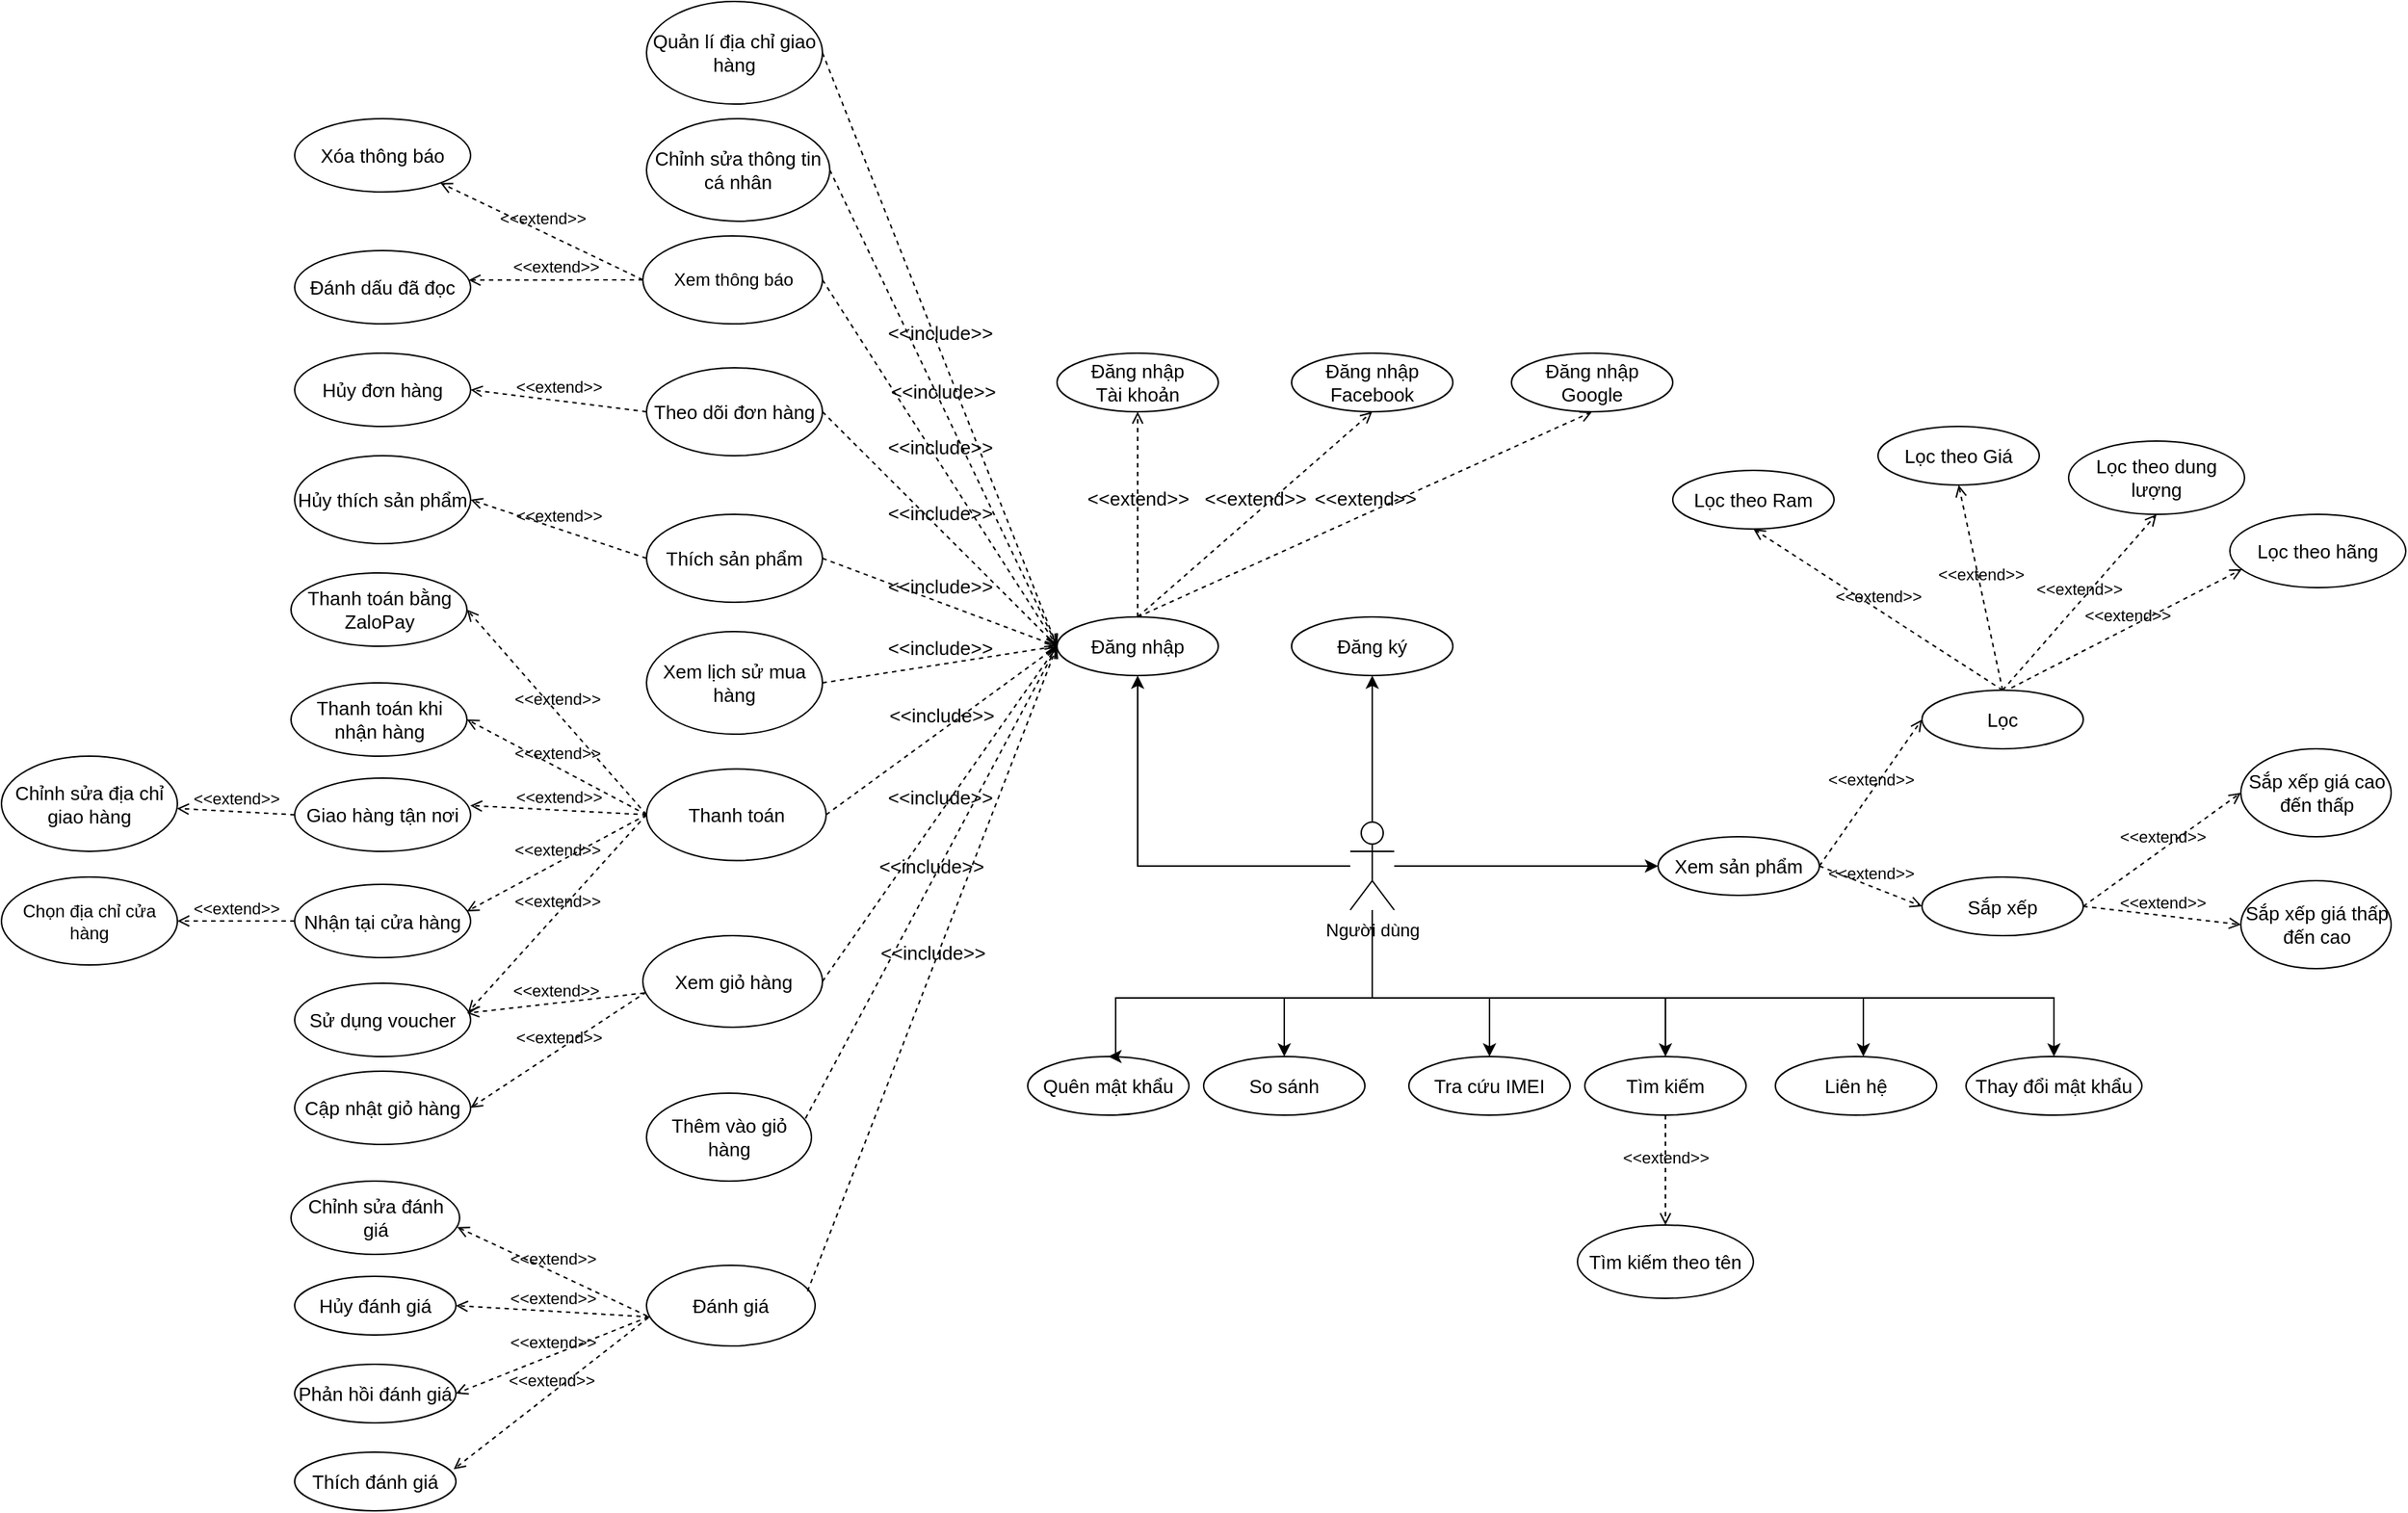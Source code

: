 <mxfile version="15.6.1" type="google"><diagram id="bqjBC44JYq5-XLAw16za" name="Page-1"><mxGraphModel dx="3334" dy="2189" grid="1" gridSize="10" guides="1" tooltips="1" connect="1" arrows="1" fold="1" page="1" pageScale="1" pageWidth="850" pageHeight="1100" math="0" shadow="0"><root><mxCell id="0"/><mxCell id="1" parent="0"/><mxCell id="60ecFbBUlzreuD89ERRn-10" value="Đăng nhập" style="ellipse;whiteSpace=wrap;html=1;fontSize=13;" parent="1" vertex="1"><mxGeometry x="400" y="380" width="110" height="40" as="geometry"/></mxCell><mxCell id="60ecFbBUlzreuD89ERRn-11" value="Thanh toán" style="ellipse;whiteSpace=wrap;html=1;fontSize=13;" parent="1" vertex="1"><mxGeometry x="120" y="483.75" width="122.5" height="62.5" as="geometry"/></mxCell><mxCell id="60ecFbBUlzreuD89ERRn-13" value="Đánh giá" style="ellipse;whiteSpace=wrap;html=1;fontSize=13;" parent="1" vertex="1"><mxGeometry x="120" y="822.5" width="115" height="55" as="geometry"/></mxCell><mxCell id="60ecFbBUlzreuD89ERRn-15" value="Chỉnh sửa thông tin cá nhân" style="ellipse;whiteSpace=wrap;html=1;fontSize=13;" parent="1" vertex="1"><mxGeometry x="120" y="40" width="125" height="70" as="geometry"/></mxCell><mxCell id="60ecFbBUlzreuD89ERRn-16" value="Xem lịch sử mua hàng" style="ellipse;whiteSpace=wrap;html=1;fontSize=13;" parent="1" vertex="1"><mxGeometry x="120" y="390" width="120" height="70" as="geometry"/></mxCell><mxCell id="60ecFbBUlzreuD89ERRn-17" value="Thích sản phẩm" style="ellipse;whiteSpace=wrap;html=1;fontSize=13;" parent="1" vertex="1"><mxGeometry x="120" y="310" width="120" height="60" as="geometry"/></mxCell><mxCell id="60ecFbBUlzreuD89ERRn-18" value="Quên mật khẩu" style="ellipse;whiteSpace=wrap;html=1;fontSize=13;" parent="1" vertex="1"><mxGeometry x="380" y="680" width="110" height="40" as="geometry"/></mxCell><mxCell id="60ecFbBUlzreuD89ERRn-19" value="Xem sản phẩm" style="ellipse;whiteSpace=wrap;html=1;fontSize=13;" parent="1" vertex="1"><mxGeometry x="810" y="530" width="110" height="40" as="geometry"/></mxCell><mxCell id="60ecFbBUlzreuD89ERRn-20" value="Thêm vào giỏ hàng" style="ellipse;whiteSpace=wrap;html=1;fontSize=13;" parent="1" vertex="1"><mxGeometry x="120" y="705" width="112.5" height="60" as="geometry"/></mxCell><mxCell id="60ecFbBUlzreuD89ERRn-21" value="Tìm kiếm" style="ellipse;whiteSpace=wrap;html=1;fontSize=13;" parent="1" vertex="1"><mxGeometry x="760" y="680" width="110" height="40" as="geometry"/></mxCell><mxCell id="60ecFbBUlzreuD89ERRn-23" value="Tìm kiếm theo tên" style="ellipse;whiteSpace=wrap;html=1;fontSize=13;" parent="1" vertex="1"><mxGeometry x="755" y="795" width="120" height="50" as="geometry"/></mxCell><mxCell id="60ecFbBUlzreuD89ERRn-26" value="So sánh" style="ellipse;whiteSpace=wrap;html=1;fontSize=13;" parent="1" vertex="1"><mxGeometry x="500" y="680" width="110" height="40" as="geometry"/></mxCell><mxCell id="60ecFbBUlzreuD89ERRn-31" value="Đăng ký" style="ellipse;whiteSpace=wrap;html=1;fontSize=13;" parent="1" vertex="1"><mxGeometry x="560" y="380" width="110" height="40" as="geometry"/></mxCell><mxCell id="60ecFbBUlzreuD89ERRn-36" value="&amp;lt;&amp;lt;include&amp;gt;&amp;gt;" style="html=1;verticalAlign=bottom;labelBackgroundColor=none;endArrow=open;endFill=0;dashed=1;fontSize=13;exitX=1;exitY=0.5;exitDx=0;exitDy=0;entryX=0;entryY=0.5;entryDx=0;entryDy=0;" parent="1" source="60ecFbBUlzreuD89ERRn-15" target="60ecFbBUlzreuD89ERRn-10" edge="1"><mxGeometry width="160" relative="1" as="geometry"><mxPoint x="420" y="230" as="sourcePoint"/><mxPoint x="400" y="400" as="targetPoint"/></mxGeometry></mxCell><mxCell id="60ecFbBUlzreuD89ERRn-39" value="&amp;lt;&amp;lt;include&amp;gt;&amp;gt;" style="html=1;verticalAlign=bottom;labelBackgroundColor=none;endArrow=open;endFill=0;dashed=1;fontSize=13;exitX=1;exitY=0.5;exitDx=0;exitDy=0;entryX=0;entryY=0.5;entryDx=0;entryDy=0;" parent="1" source="60ecFbBUlzreuD89ERRn-16" target="60ecFbBUlzreuD89ERRn-10" edge="1"><mxGeometry width="160" relative="1" as="geometry"><mxPoint x="520" y="250" as="sourcePoint"/><mxPoint x="680" y="250" as="targetPoint"/></mxGeometry></mxCell><mxCell id="60ecFbBUlzreuD89ERRn-40" value="&amp;lt;&amp;lt;include&amp;gt;&amp;gt;" style="html=1;verticalAlign=bottom;labelBackgroundColor=none;endArrow=open;endFill=0;dashed=1;fontSize=13;exitX=1;exitY=0.5;exitDx=0;exitDy=0;entryX=0;entryY=0.5;entryDx=0;entryDy=0;" parent="1" source="60ecFbBUlzreuD89ERRn-17" target="60ecFbBUlzreuD89ERRn-10" edge="1"><mxGeometry width="160" relative="1" as="geometry"><mxPoint x="330" y="500" as="sourcePoint"/><mxPoint x="490" y="500" as="targetPoint"/></mxGeometry></mxCell><mxCell id="60ecFbBUlzreuD89ERRn-41" value="&amp;lt;&amp;lt;include&amp;gt;&amp;gt;" style="html=1;verticalAlign=bottom;labelBackgroundColor=none;endArrow=open;endFill=0;dashed=1;fontSize=13;exitX=1;exitY=0.5;exitDx=0;exitDy=0;entryX=0;entryY=0.5;entryDx=0;entryDy=0;" parent="1" source="60ecFbBUlzreuD89ERRn-11" target="60ecFbBUlzreuD89ERRn-10" edge="1"><mxGeometry width="160" relative="1" as="geometry"><mxPoint x="320" y="500" as="sourcePoint"/><mxPoint x="480" y="500" as="targetPoint"/></mxGeometry></mxCell><mxCell id="60ecFbBUlzreuD89ERRn-43" value="&amp;lt;&amp;lt;include&amp;gt;&amp;gt;" style="html=1;verticalAlign=bottom;labelBackgroundColor=none;endArrow=open;endFill=0;dashed=1;fontSize=13;exitX=0.955;exitY=0.321;exitDx=0;exitDy=0;exitPerimeter=0;entryX=0;entryY=0.5;entryDx=0;entryDy=0;" parent="1" source="60ecFbBUlzreuD89ERRn-13" edge="1" target="60ecFbBUlzreuD89ERRn-10"><mxGeometry width="160" relative="1" as="geometry"><mxPoint x="200" y="740" as="sourcePoint"/><mxPoint x="390" y="410" as="targetPoint"/></mxGeometry></mxCell><mxCell id="60ecFbBUlzreuD89ERRn-49" value="Đăng nhập&lt;br&gt;Tài khoản" style="ellipse;whiteSpace=wrap;html=1;fontSize=13;" parent="1" vertex="1"><mxGeometry x="400" y="200" width="110" height="40" as="geometry"/></mxCell><mxCell id="60ecFbBUlzreuD89ERRn-50" value="Đăng nhập&lt;br&gt;Facebook" style="ellipse;whiteSpace=wrap;html=1;fontSize=13;" parent="1" vertex="1"><mxGeometry x="560" y="200" width="110" height="40" as="geometry"/></mxCell><mxCell id="60ecFbBUlzreuD89ERRn-51" value="Đăng nhập Google" style="ellipse;whiteSpace=wrap;html=1;fontSize=13;" parent="1" vertex="1"><mxGeometry x="710" y="200" width="110" height="40" as="geometry"/></mxCell><mxCell id="60ecFbBUlzreuD89ERRn-52" value="&amp;lt;&amp;lt;extend&amp;gt;&amp;gt;" style="html=1;verticalAlign=bottom;labelBackgroundColor=none;endArrow=open;endFill=0;dashed=1;fontSize=13;exitX=0.5;exitY=0;exitDx=0;exitDy=0;entryX=0.5;entryY=1;entryDx=0;entryDy=0;" parent="1" source="60ecFbBUlzreuD89ERRn-10" target="60ecFbBUlzreuD89ERRn-49" edge="1"><mxGeometry width="160" relative="1" as="geometry"><mxPoint x="460" y="330" as="sourcePoint"/><mxPoint x="620" y="330" as="targetPoint"/></mxGeometry></mxCell><mxCell id="60ecFbBUlzreuD89ERRn-53" value="&amp;lt;&amp;lt;extend&amp;gt;&amp;gt;" style="html=1;verticalAlign=bottom;labelBackgroundColor=none;endArrow=open;endFill=0;dashed=1;fontSize=13;exitX=0.5;exitY=0;exitDx=0;exitDy=0;entryX=0.5;entryY=1;entryDx=0;entryDy=0;" parent="1" source="60ecFbBUlzreuD89ERRn-10" target="60ecFbBUlzreuD89ERRn-50" edge="1"><mxGeometry width="160" relative="1" as="geometry"><mxPoint x="465" y="390.0" as="sourcePoint"/><mxPoint x="465" y="260" as="targetPoint"/></mxGeometry></mxCell><mxCell id="60ecFbBUlzreuD89ERRn-54" value="&amp;lt;&amp;lt;extend&amp;gt;&amp;gt;" style="html=1;verticalAlign=bottom;labelBackgroundColor=none;endArrow=open;endFill=0;dashed=1;fontSize=13;exitX=0.5;exitY=0;exitDx=0;exitDy=0;entryX=0.5;entryY=1;entryDx=0;entryDy=0;" parent="1" source="60ecFbBUlzreuD89ERRn-10" target="60ecFbBUlzreuD89ERRn-51" edge="1"><mxGeometry width="160" relative="1" as="geometry"><mxPoint x="465" y="390.0" as="sourcePoint"/><mxPoint x="585" y="260" as="targetPoint"/></mxGeometry></mxCell><mxCell id="60ecFbBUlzreuD89ERRn-55" value="Cập nhật giỏ hàng" style="ellipse;whiteSpace=wrap;html=1;fontSize=13;" parent="1" vertex="1"><mxGeometry x="-120" y="690" width="120" height="50" as="geometry"/></mxCell><mxCell id="M0JY0uztgxaYlaWAghpS-29" style="edgeStyle=orthogonalEdgeStyle;rounded=0;orthogonalLoop=1;jettySize=auto;html=1;entryX=0.5;entryY=0;entryDx=0;entryDy=0;" parent="1" source="VF1UdYFl28tYzCCaSN10-1" target="60ecFbBUlzreuD89ERRn-18" edge="1"><mxGeometry relative="1" as="geometry"><Array as="points"><mxPoint x="615" y="640"/><mxPoint x="440" y="640"/><mxPoint x="440" y="680"/></Array></mxGeometry></mxCell><mxCell id="M0JY0uztgxaYlaWAghpS-30" style="edgeStyle=orthogonalEdgeStyle;rounded=0;orthogonalLoop=1;jettySize=auto;html=1;" parent="1" source="VF1UdYFl28tYzCCaSN10-1" target="60ecFbBUlzreuD89ERRn-26" edge="1"><mxGeometry relative="1" as="geometry"><Array as="points"><mxPoint x="615" y="640"/><mxPoint x="555" y="640"/></Array></mxGeometry></mxCell><mxCell id="M0JY0uztgxaYlaWAghpS-32" style="edgeStyle=orthogonalEdgeStyle;rounded=0;orthogonalLoop=1;jettySize=auto;html=1;entryX=0.5;entryY=0;entryDx=0;entryDy=0;" parent="1" source="VF1UdYFl28tYzCCaSN10-1" target="VF1UdYFl28tYzCCaSN10-4" edge="1"><mxGeometry relative="1" as="geometry"><Array as="points"><mxPoint x="615" y="640"/><mxPoint x="695" y="640"/></Array></mxGeometry></mxCell><mxCell id="M0JY0uztgxaYlaWAghpS-33" style="edgeStyle=orthogonalEdgeStyle;rounded=0;orthogonalLoop=1;jettySize=auto;html=1;entryX=0.5;entryY=0;entryDx=0;entryDy=0;" parent="1" source="VF1UdYFl28tYzCCaSN10-1" target="60ecFbBUlzreuD89ERRn-21" edge="1"><mxGeometry relative="1" as="geometry"><Array as="points"><mxPoint x="615" y="640"/><mxPoint x="815" y="640"/></Array></mxGeometry></mxCell><mxCell id="M0JY0uztgxaYlaWAghpS-34" style="edgeStyle=orthogonalEdgeStyle;rounded=0;orthogonalLoop=1;jettySize=auto;html=1;entryX=0;entryY=0.5;entryDx=0;entryDy=0;" parent="1" source="VF1UdYFl28tYzCCaSN10-1" target="60ecFbBUlzreuD89ERRn-19" edge="1"><mxGeometry relative="1" as="geometry"><Array as="points"><mxPoint x="810" y="550"/></Array></mxGeometry></mxCell><mxCell id="M0JY0uztgxaYlaWAghpS-35" style="edgeStyle=orthogonalEdgeStyle;rounded=0;orthogonalLoop=1;jettySize=auto;html=1;entryX=0.5;entryY=1;entryDx=0;entryDy=0;" parent="1" source="VF1UdYFl28tYzCCaSN10-1" target="60ecFbBUlzreuD89ERRn-31" edge="1"><mxGeometry relative="1" as="geometry"><Array as="points"><mxPoint x="615" y="420"/></Array></mxGeometry></mxCell><mxCell id="M0JY0uztgxaYlaWAghpS-37" style="edgeStyle=orthogonalEdgeStyle;rounded=0;orthogonalLoop=1;jettySize=auto;html=1;entryX=0.5;entryY=1;entryDx=0;entryDy=0;" parent="1" source="VF1UdYFl28tYzCCaSN10-1" target="60ecFbBUlzreuD89ERRn-10" edge="1"><mxGeometry relative="1" as="geometry"><Array as="points"><mxPoint x="455" y="550"/></Array></mxGeometry></mxCell><mxCell id="VF1UdYFl28tYzCCaSN10-1" value="Người dùng" style="shape=umlActor;verticalLabelPosition=bottom;verticalAlign=top;html=1;outlineConnect=0;" parent="1" vertex="1"><mxGeometry x="600" y="520" width="30" height="60" as="geometry"/></mxCell><mxCell id="VF1UdYFl28tYzCCaSN10-4" value="Tra cứu IMEI" style="ellipse;whiteSpace=wrap;html=1;fontSize=13;" parent="1" vertex="1"><mxGeometry x="640" y="680" width="110" height="40" as="geometry"/></mxCell><mxCell id="bdvj-1nFFW0QK5NCMLRl-1" value="Lọc" style="ellipse;whiteSpace=wrap;html=1;fontSize=13;" parent="1" vertex="1"><mxGeometry x="990" y="430" width="110" height="40" as="geometry"/></mxCell><mxCell id="bdvj-1nFFW0QK5NCMLRl-2" value="Sắp xếp" style="ellipse;whiteSpace=wrap;html=1;fontSize=13;" parent="1" vertex="1"><mxGeometry x="990" y="557.5" width="110" height="40" as="geometry"/></mxCell><mxCell id="MyBn2hIuP0dGeVF73-s9-20" value="Sắp xếp giá cao đến thấp" style="ellipse;whiteSpace=wrap;html=1;fontSize=13;" parent="1" vertex="1"><mxGeometry x="1207.5" y="470" width="102.5" height="60" as="geometry"/></mxCell><mxCell id="MyBn2hIuP0dGeVF73-s9-22" value="Sắp xếp giá thấp đến cao" style="ellipse;whiteSpace=wrap;html=1;fontSize=13;" parent="1" vertex="1"><mxGeometry x="1207.5" y="560" width="102.5" height="60" as="geometry"/></mxCell><mxCell id="MyBn2hIuP0dGeVF73-s9-23" style="edgeStyle=orthogonalEdgeStyle;rounded=0;orthogonalLoop=1;jettySize=auto;html=1;exitX=0.5;exitY=1;exitDx=0;exitDy=0;" parent="1" edge="1"><mxGeometry relative="1" as="geometry"><mxPoint x="1275" y="650" as="sourcePoint"/><mxPoint x="1275" y="650" as="targetPoint"/></mxGeometry></mxCell><mxCell id="MyBn2hIuP0dGeVF73-s9-28" value="Lọc theo dung lượng" style="ellipse;whiteSpace=wrap;html=1;fontSize=13;" parent="1" vertex="1"><mxGeometry x="1090" y="260" width="120" height="50" as="geometry"/></mxCell><mxCell id="MyBn2hIuP0dGeVF73-s9-29" value="Lọc theo Ram" style="ellipse;whiteSpace=wrap;html=1;fontSize=13;" parent="1" vertex="1"><mxGeometry x="820" y="280" width="110" height="40" as="geometry"/></mxCell><mxCell id="MyBn2hIuP0dGeVF73-s9-30" value="Lọc theo Giá" style="ellipse;whiteSpace=wrap;html=1;fontSize=13;" parent="1" vertex="1"><mxGeometry x="960" y="250" width="110" height="40" as="geometry"/></mxCell><mxCell id="M0JY0uztgxaYlaWAghpS-3" value="Hủy đánh giá" style="ellipse;whiteSpace=wrap;html=1;fontSize=13;" parent="1" vertex="1"><mxGeometry x="-120" y="830" width="110" height="40" as="geometry"/></mxCell><mxCell id="M0JY0uztgxaYlaWAghpS-4" value="Chỉnh sửa đánh giá" style="ellipse;whiteSpace=wrap;html=1;fontSize=13;" parent="1" vertex="1"><mxGeometry x="-122.5" y="765" width="115" height="50" as="geometry"/></mxCell><mxCell id="M0JY0uztgxaYlaWAghpS-6" value="&amp;lt;&amp;lt;extend&amp;gt;&amp;gt;" style="html=1;verticalAlign=bottom;labelBackgroundColor=none;endArrow=open;endFill=0;dashed=1;entryX=1;entryY=0.5;entryDx=0;entryDy=0;exitX=0.017;exitY=0.64;exitDx=0;exitDy=0;exitPerimeter=0;" parent="1" source="60ecFbBUlzreuD89ERRn-13" target="M0JY0uztgxaYlaWAghpS-3" edge="1"><mxGeometry width="160" relative="1" as="geometry"><mxPoint x="-90" y="440" as="sourcePoint"/><mxPoint x="70" y="440" as="targetPoint"/></mxGeometry></mxCell><mxCell id="M0JY0uztgxaYlaWAghpS-7" value="&amp;lt;&amp;lt;extend&amp;gt;&amp;gt;" style="html=1;verticalAlign=bottom;labelBackgroundColor=none;endArrow=open;endFill=0;dashed=1;exitX=0.004;exitY=0.628;exitDx=0;exitDy=0;exitPerimeter=0;entryX=0.986;entryY=0.628;entryDx=0;entryDy=0;entryPerimeter=0;" parent="1" source="60ecFbBUlzreuD89ERRn-13" target="M0JY0uztgxaYlaWAghpS-4" edge="1"><mxGeometry width="160" relative="1" as="geometry"><mxPoint x="120" y="750" as="sourcePoint"/><mxPoint x="-20" y="845" as="targetPoint"/></mxGeometry></mxCell><mxCell id="M0JY0uztgxaYlaWAghpS-9" value="&amp;lt;&amp;lt;extend&amp;gt;&amp;gt;" style="html=1;verticalAlign=bottom;labelBackgroundColor=none;endArrow=open;endFill=0;dashed=1;entryX=1;entryY=0.5;entryDx=0;entryDy=0;exitX=0.02;exitY=0.614;exitDx=0;exitDy=0;exitPerimeter=0;" parent="1" source="OlJyDvDO29J8p7X2WgDA-11" target="60ecFbBUlzreuD89ERRn-55" edge="1"><mxGeometry width="160" relative="1" as="geometry"><mxPoint x="470.003" y="779.999" as="sourcePoint"/><mxPoint x="347.417" y="811.581" as="targetPoint"/></mxGeometry></mxCell><mxCell id="M0JY0uztgxaYlaWAghpS-11" value="&amp;lt;&amp;lt;extend&amp;gt;&amp;gt;" style="html=1;verticalAlign=bottom;labelBackgroundColor=none;endArrow=open;endFill=0;dashed=1;entryX=0.5;entryY=0;entryDx=0;entryDy=0;exitX=0.5;exitY=1;exitDx=0;exitDy=0;" parent="1" source="60ecFbBUlzreuD89ERRn-21" target="60ecFbBUlzreuD89ERRn-23" edge="1"><mxGeometry width="160" relative="1" as="geometry"><mxPoint x="595" y="740" as="sourcePoint"/><mxPoint x="535" y="860" as="targetPoint"/></mxGeometry></mxCell><mxCell id="M0JY0uztgxaYlaWAghpS-14" value="&amp;lt;&amp;lt;extend&amp;gt;&amp;gt;" style="html=1;verticalAlign=bottom;labelBackgroundColor=none;endArrow=open;endFill=0;dashed=1;entryX=0;entryY=0.5;entryDx=0;entryDy=0;exitX=1;exitY=0.5;exitDx=0;exitDy=0;" parent="1" source="60ecFbBUlzreuD89ERRn-19" target="bdvj-1nFFW0QK5NCMLRl-1" edge="1"><mxGeometry width="160" relative="1" as="geometry"><mxPoint x="910" y="490" as="sourcePoint"/><mxPoint x="850" y="610" as="targetPoint"/></mxGeometry></mxCell><mxCell id="M0JY0uztgxaYlaWAghpS-15" value="&amp;lt;&amp;lt;extend&amp;gt;&amp;gt;" style="html=1;verticalAlign=bottom;labelBackgroundColor=none;endArrow=open;endFill=0;dashed=1;entryX=0;entryY=0.5;entryDx=0;entryDy=0;exitX=1;exitY=0.5;exitDx=0;exitDy=0;" parent="1" source="60ecFbBUlzreuD89ERRn-19" target="bdvj-1nFFW0QK5NCMLRl-2" edge="1"><mxGeometry width="160" relative="1" as="geometry"><mxPoint x="880" y="560" as="sourcePoint"/><mxPoint x="970" y="470" as="targetPoint"/></mxGeometry></mxCell><mxCell id="M0JY0uztgxaYlaWAghpS-17" value="&amp;lt;&amp;lt;extend&amp;gt;&amp;gt;" style="html=1;verticalAlign=bottom;labelBackgroundColor=none;endArrow=open;endFill=0;dashed=1;entryX=0.5;entryY=1;entryDx=0;entryDy=0;exitX=0.5;exitY=0;exitDx=0;exitDy=0;" parent="1" source="bdvj-1nFFW0QK5NCMLRl-1" target="MyBn2hIuP0dGeVF73-s9-29" edge="1"><mxGeometry width="160" relative="1" as="geometry"><mxPoint x="900" y="580" as="sourcePoint"/><mxPoint x="990" y="490" as="targetPoint"/></mxGeometry></mxCell><mxCell id="M0JY0uztgxaYlaWAghpS-18" value="&amp;lt;&amp;lt;extend&amp;gt;&amp;gt;" style="html=1;verticalAlign=bottom;labelBackgroundColor=none;endArrow=open;endFill=0;dashed=1;entryX=0.5;entryY=1;entryDx=0;entryDy=0;exitX=0.5;exitY=0;exitDx=0;exitDy=0;" parent="1" target="MyBn2hIuP0dGeVF73-s9-30" edge="1" source="bdvj-1nFFW0QK5NCMLRl-1"><mxGeometry width="160" relative="1" as="geometry"><mxPoint x="1015" y="440" as="sourcePoint"/><mxPoint x="1000" y="500" as="targetPoint"/></mxGeometry></mxCell><mxCell id="M0JY0uztgxaYlaWAghpS-19" value="&amp;lt;&amp;lt;extend&amp;gt;&amp;gt;" style="html=1;verticalAlign=bottom;labelBackgroundColor=none;endArrow=open;endFill=0;dashed=1;entryX=0.5;entryY=1;entryDx=0;entryDy=0;exitX=0.5;exitY=0;exitDx=0;exitDy=0;" parent="1" source="bdvj-1nFFW0QK5NCMLRl-1" target="MyBn2hIuP0dGeVF73-s9-28" edge="1"><mxGeometry width="160" relative="1" as="geometry"><mxPoint x="920" y="600" as="sourcePoint"/><mxPoint x="1010" y="510" as="targetPoint"/></mxGeometry></mxCell><mxCell id="M0JY0uztgxaYlaWAghpS-20" value="&amp;lt;&amp;lt;extend&amp;gt;&amp;gt;" style="html=1;verticalAlign=bottom;labelBackgroundColor=none;endArrow=open;endFill=0;dashed=1;entryX=0;entryY=0.5;entryDx=0;entryDy=0;exitX=1;exitY=0.5;exitDx=0;exitDy=0;" parent="1" source="bdvj-1nFFW0QK5NCMLRl-2" target="MyBn2hIuP0dGeVF73-s9-20" edge="1"><mxGeometry width="160" relative="1" as="geometry"><mxPoint x="930" y="610" as="sourcePoint"/><mxPoint x="1020" y="520" as="targetPoint"/></mxGeometry></mxCell><mxCell id="M0JY0uztgxaYlaWAghpS-21" value="&amp;lt;&amp;lt;extend&amp;gt;&amp;gt;" style="html=1;verticalAlign=bottom;labelBackgroundColor=none;endArrow=open;endFill=0;dashed=1;entryX=0;entryY=0.5;entryDx=0;entryDy=0;exitX=1;exitY=0.5;exitDx=0;exitDy=0;" parent="1" source="bdvj-1nFFW0QK5NCMLRl-2" target="MyBn2hIuP0dGeVF73-s9-22" edge="1"><mxGeometry width="160" relative="1" as="geometry"><mxPoint x="1070" y="640" as="sourcePoint"/><mxPoint x="1030" y="530" as="targetPoint"/></mxGeometry></mxCell><mxCell id="M0JY0uztgxaYlaWAghpS-24" value="Theo dõi đơn hàng" style="ellipse;whiteSpace=wrap;html=1;fontSize=13;" parent="1" vertex="1"><mxGeometry x="120" y="210" width="120" height="60" as="geometry"/></mxCell><mxCell id="M0JY0uztgxaYlaWAghpS-25" value="&amp;lt;&amp;lt;include&amp;gt;&amp;gt;" style="html=1;verticalAlign=bottom;labelBackgroundColor=none;endArrow=open;endFill=0;dashed=1;fontSize=13;exitX=1;exitY=0.5;exitDx=0;exitDy=0;entryX=0;entryY=0.5;entryDx=0;entryDy=0;" parent="1" source="M0JY0uztgxaYlaWAghpS-24" edge="1" target="60ecFbBUlzreuD89ERRn-10"><mxGeometry width="160" relative="1" as="geometry"><mxPoint x="263.89" y="200" as="sourcePoint"/><mxPoint x="420" y="390" as="targetPoint"/></mxGeometry></mxCell><mxCell id="M0JY0uztgxaYlaWAghpS-26" value="Hủy đơn hàng" style="ellipse;whiteSpace=wrap;html=1;fontSize=13;" parent="1" vertex="1"><mxGeometry x="-120" y="200" width="120" height="50" as="geometry"/></mxCell><mxCell id="M0JY0uztgxaYlaWAghpS-27" value="&amp;lt;&amp;lt;extend&amp;gt;&amp;gt;" style="html=1;verticalAlign=bottom;labelBackgroundColor=none;endArrow=open;endFill=0;dashed=1;entryX=1;entryY=0.5;entryDx=0;entryDy=0;exitX=0;exitY=0.5;exitDx=0;exitDy=0;" parent="1" source="M0JY0uztgxaYlaWAghpS-24" target="M0JY0uztgxaYlaWAghpS-26" edge="1"><mxGeometry width="160" relative="1" as="geometry"><mxPoint x="10" y="220" as="sourcePoint"/><mxPoint x="-80" y="190" as="targetPoint"/></mxGeometry></mxCell><mxCell id="MTc3CM0ZX0gWXXYUHF15-1" value="Hủy thích sản phẩm" style="ellipse;whiteSpace=wrap;html=1;fontSize=13;" parent="1" vertex="1"><mxGeometry x="-120" y="270" width="120" height="60" as="geometry"/></mxCell><mxCell id="MTc3CM0ZX0gWXXYUHF15-2" value="&amp;lt;&amp;lt;extend&amp;gt;&amp;gt;" style="html=1;verticalAlign=bottom;labelBackgroundColor=none;endArrow=open;endFill=0;dashed=1;entryX=1;entryY=0.5;entryDx=0;entryDy=0;exitX=0;exitY=0.5;exitDx=0;exitDy=0;" parent="1" source="60ecFbBUlzreuD89ERRn-17" target="MTc3CM0ZX0gWXXYUHF15-1" edge="1"><mxGeometry width="160" relative="1" as="geometry"><mxPoint x="65" y="379" as="sourcePoint"/><mxPoint x="-20" y="379" as="targetPoint"/></mxGeometry></mxCell><mxCell id="OlJyDvDO29J8p7X2WgDA-1" value="Thanh toán bằng ZaloPay" style="ellipse;whiteSpace=wrap;html=1;fontSize=13;" vertex="1" parent="1"><mxGeometry x="-122.5" y="350" width="120" height="50" as="geometry"/></mxCell><mxCell id="OlJyDvDO29J8p7X2WgDA-2" value="Thanh toán khi nhận hàng" style="ellipse;whiteSpace=wrap;html=1;fontSize=13;" vertex="1" parent="1"><mxGeometry x="-122.5" y="425" width="120" height="50" as="geometry"/></mxCell><mxCell id="OlJyDvDO29J8p7X2WgDA-3" value="&amp;lt;&amp;lt;extend&amp;gt;&amp;gt;" style="html=1;verticalAlign=bottom;labelBackgroundColor=none;endArrow=open;endFill=0;dashed=1;entryX=1;entryY=0.5;entryDx=0;entryDy=0;exitX=0;exitY=0.5;exitDx=0;exitDy=0;" edge="1" parent="1" source="60ecFbBUlzreuD89ERRn-11" target="OlJyDvDO29J8p7X2WgDA-2"><mxGeometry width="160" relative="1" as="geometry"><mxPoint x="120" y="480" as="sourcePoint"/><mxPoint x="40" y="558.57" as="targetPoint"/></mxGeometry></mxCell><mxCell id="OlJyDvDO29J8p7X2WgDA-4" value="&amp;lt;&amp;lt;extend&amp;gt;&amp;gt;" style="html=1;verticalAlign=bottom;labelBackgroundColor=none;endArrow=open;endFill=0;dashed=1;entryX=1;entryY=0.5;entryDx=0;entryDy=0;exitX=0;exitY=0.5;exitDx=0;exitDy=0;" edge="1" parent="1" source="60ecFbBUlzreuD89ERRn-11" target="OlJyDvDO29J8p7X2WgDA-1"><mxGeometry width="160" relative="1" as="geometry"><mxPoint x="-180" y="410" as="sourcePoint"/><mxPoint x="40" y="515" as="targetPoint"/></mxGeometry></mxCell><mxCell id="OlJyDvDO29J8p7X2WgDA-6" value="Liên hệ" style="ellipse;whiteSpace=wrap;html=1;fontSize=13;" vertex="1" parent="1"><mxGeometry x="890" y="680" width="110" height="40" as="geometry"/></mxCell><mxCell id="OlJyDvDO29J8p7X2WgDA-7" style="edgeStyle=orthogonalEdgeStyle;rounded=0;orthogonalLoop=1;jettySize=auto;html=1;entryX=0.5;entryY=0;entryDx=0;entryDy=0;" edge="1" parent="1" source="VF1UdYFl28tYzCCaSN10-1"><mxGeometry relative="1" as="geometry"><Array as="points"><mxPoint x="615" y="640"/><mxPoint x="950" y="640"/></Array><mxPoint x="750" y="580" as="sourcePoint"/><mxPoint x="950" y="680" as="targetPoint"/></mxGeometry></mxCell><mxCell id="OlJyDvDO29J8p7X2WgDA-11" value="Xem giỏ hàng" style="ellipse;whiteSpace=wrap;html=1;fontSize=13;" vertex="1" parent="1"><mxGeometry x="117.5" y="597.5" width="122.5" height="62.5" as="geometry"/></mxCell><mxCell id="OlJyDvDO29J8p7X2WgDA-17" value="Phản hồi đánh giá" style="ellipse;whiteSpace=wrap;html=1;fontSize=13;" vertex="1" parent="1"><mxGeometry x="-120" y="890" width="110" height="40" as="geometry"/></mxCell><mxCell id="OlJyDvDO29J8p7X2WgDA-18" value="&amp;lt;&amp;lt;extend&amp;gt;&amp;gt;" style="html=1;verticalAlign=bottom;labelBackgroundColor=none;endArrow=open;endFill=0;dashed=1;entryX=1;entryY=0.5;entryDx=0;entryDy=0;exitX=0.011;exitY=0.64;exitDx=0;exitDy=0;exitPerimeter=0;" edge="1" parent="1" source="60ecFbBUlzreuD89ERRn-13" target="OlJyDvDO29J8p7X2WgDA-17"><mxGeometry width="160" relative="1" as="geometry"><mxPoint x="130" y="730" as="sourcePoint"/><mxPoint x="-60" y="860" as="targetPoint"/></mxGeometry></mxCell><mxCell id="OlJyDvDO29J8p7X2WgDA-19" value="Thích đánh giá" style="ellipse;whiteSpace=wrap;html=1;fontSize=13;" vertex="1" parent="1"><mxGeometry x="-120" y="950" width="110" height="40" as="geometry"/></mxCell><mxCell id="OlJyDvDO29J8p7X2WgDA-20" value="&amp;lt;&amp;lt;extend&amp;gt;&amp;gt;" style="html=1;verticalAlign=bottom;labelBackgroundColor=none;endArrow=open;endFill=0;dashed=1;entryX=0.986;entryY=0.292;entryDx=0;entryDy=0;entryPerimeter=0;exitX=0.011;exitY=0.649;exitDx=0;exitDy=0;exitPerimeter=0;" edge="1" parent="1" source="60ecFbBUlzreuD89ERRn-13" target="OlJyDvDO29J8p7X2WgDA-19"><mxGeometry width="160" relative="1" as="geometry"><mxPoint x="130" y="730" as="sourcePoint"/><mxPoint y="890" as="targetPoint"/></mxGeometry></mxCell><mxCell id="OlJyDvDO29J8p7X2WgDA-21" value="Quản lí địa chỉ giao hàng" style="ellipse;whiteSpace=wrap;html=1;fontSize=13;" vertex="1" parent="1"><mxGeometry x="120" y="-40" width="120" height="70" as="geometry"/></mxCell><mxCell id="OlJyDvDO29J8p7X2WgDA-22" value="&amp;lt;&amp;lt;include&amp;gt;&amp;gt;" style="html=1;verticalAlign=bottom;labelBackgroundColor=none;endArrow=open;endFill=0;dashed=1;fontSize=13;exitX=1;exitY=0.5;exitDx=0;exitDy=0;" edge="1" parent="1" source="OlJyDvDO29J8p7X2WgDA-21"><mxGeometry width="160" relative="1" as="geometry"><mxPoint x="200" y="580" as="sourcePoint"/><mxPoint x="400" y="400" as="targetPoint"/></mxGeometry></mxCell><mxCell id="OlJyDvDO29J8p7X2WgDA-23" value="&amp;lt;&amp;lt;include&amp;gt;&amp;gt;" style="html=1;verticalAlign=bottom;labelBackgroundColor=none;endArrow=open;endFill=0;dashed=1;fontSize=13;exitX=1;exitY=0.5;exitDx=0;exitDy=0;" edge="1" parent="1" source="OlJyDvDO29J8p7X2WgDA-11"><mxGeometry width="160" relative="1" as="geometry"><mxPoint x="250" y="155" as="sourcePoint"/><mxPoint x="400" y="400" as="targetPoint"/></mxGeometry></mxCell><mxCell id="OlJyDvDO29J8p7X2WgDA-24" value="Xem thông báo" style="ellipse;whiteSpace=wrap;html=1;" vertex="1" parent="1"><mxGeometry x="117.5" y="120" width="122.5" height="60" as="geometry"/></mxCell><mxCell id="OlJyDvDO29J8p7X2WgDA-25" value="Xóa thông báo" style="ellipse;whiteSpace=wrap;html=1;fontSize=13;" vertex="1" parent="1"><mxGeometry x="-120" y="40" width="120" height="50" as="geometry"/></mxCell><mxCell id="OlJyDvDO29J8p7X2WgDA-26" value="&amp;lt;&amp;lt;include&amp;gt;&amp;gt;" style="html=1;verticalAlign=bottom;labelBackgroundColor=none;endArrow=open;endFill=0;dashed=1;fontSize=13;exitX=1;exitY=0.5;exitDx=0;exitDy=0;" edge="1" parent="1" source="OlJyDvDO29J8p7X2WgDA-24"><mxGeometry width="160" relative="1" as="geometry"><mxPoint x="205.05" y="802.84" as="sourcePoint"/><mxPoint x="400" y="400" as="targetPoint"/></mxGeometry></mxCell><mxCell id="OlJyDvDO29J8p7X2WgDA-27" value="&amp;lt;&amp;lt;extend&amp;gt;&amp;gt;" style="html=1;verticalAlign=bottom;labelBackgroundColor=none;endArrow=open;endFill=0;dashed=1;exitX=0;exitY=0.5;exitDx=0;exitDy=0;" edge="1" parent="1" source="OlJyDvDO29J8p7X2WgDA-24" target="OlJyDvDO29J8p7X2WgDA-25"><mxGeometry width="160" relative="1" as="geometry"><mxPoint x="130" y="490" as="sourcePoint"/><mxPoint x="-80" y="505" as="targetPoint"/></mxGeometry></mxCell><mxCell id="OlJyDvDO29J8p7X2WgDA-30" value="Thay đổi mật khẩu" style="ellipse;whiteSpace=wrap;html=1;fontSize=13;" vertex="1" parent="1"><mxGeometry x="1020" y="680" width="120" height="40" as="geometry"/></mxCell><mxCell id="OlJyDvDO29J8p7X2WgDA-31" style="edgeStyle=orthogonalEdgeStyle;rounded=0;orthogonalLoop=1;jettySize=auto;html=1;" edge="1" parent="1" target="OlJyDvDO29J8p7X2WgDA-30"><mxGeometry relative="1" as="geometry"><Array as="points"><mxPoint x="615" y="640"/><mxPoint x="1080" y="640"/></Array><mxPoint x="615" y="580" as="sourcePoint"/><mxPoint x="960" y="690" as="targetPoint"/></mxGeometry></mxCell><mxCell id="OlJyDvDO29J8p7X2WgDA-32" value="Lọc theo hãng" style="ellipse;whiteSpace=wrap;html=1;fontSize=13;" vertex="1" parent="1"><mxGeometry x="1200" y="310" width="120" height="50" as="geometry"/></mxCell><mxCell id="OlJyDvDO29J8p7X2WgDA-33" value="&amp;lt;&amp;lt;extend&amp;gt;&amp;gt;" style="html=1;verticalAlign=bottom;labelBackgroundColor=none;endArrow=open;endFill=0;dashed=1;entryX=0.068;entryY=0.75;entryDx=0;entryDy=0;exitX=0.554;exitY=-0.038;exitDx=0;exitDy=0;entryPerimeter=0;exitPerimeter=0;" edge="1" parent="1" source="bdvj-1nFFW0QK5NCMLRl-1" target="OlJyDvDO29J8p7X2WgDA-32"><mxGeometry width="160" relative="1" as="geometry"><mxPoint x="1055" y="440.0" as="sourcePoint"/><mxPoint x="1185" y="310" as="targetPoint"/></mxGeometry></mxCell><mxCell id="OlJyDvDO29J8p7X2WgDA-34" value="Giao hàng tận nơi" style="ellipse;whiteSpace=wrap;html=1;fontSize=13;" vertex="1" parent="1"><mxGeometry x="-120" y="490" width="120" height="50" as="geometry"/></mxCell><mxCell id="OlJyDvDO29J8p7X2WgDA-35" value="Nhận tại cửa hàng" style="ellipse;whiteSpace=wrap;html=1;fontSize=13;" vertex="1" parent="1"><mxGeometry x="-120" y="562.5" width="120" height="50" as="geometry"/></mxCell><mxCell id="OlJyDvDO29J8p7X2WgDA-36" value="&amp;lt;&amp;lt;extend&amp;gt;&amp;gt;" style="html=1;verticalAlign=bottom;labelBackgroundColor=none;endArrow=open;endFill=0;dashed=1;entryX=0.998;entryY=0.374;entryDx=0;entryDy=0;exitX=0;exitY=0.5;exitDx=0;exitDy=0;entryPerimeter=0;" edge="1" parent="1" source="60ecFbBUlzreuD89ERRn-11" target="OlJyDvDO29J8p7X2WgDA-34"><mxGeometry width="160" relative="1" as="geometry"><mxPoint x="130" y="490" as="sourcePoint"/><mxPoint x="-120" y="505" as="targetPoint"/></mxGeometry></mxCell><mxCell id="OlJyDvDO29J8p7X2WgDA-37" value="&amp;lt;&amp;lt;extend&amp;gt;&amp;gt;" style="html=1;verticalAlign=bottom;labelBackgroundColor=none;endArrow=open;endFill=0;dashed=1;entryX=0.979;entryY=0.369;entryDx=0;entryDy=0;exitX=0;exitY=0.5;exitDx=0;exitDy=0;entryPerimeter=0;" edge="1" parent="1" source="60ecFbBUlzreuD89ERRn-11" target="OlJyDvDO29J8p7X2WgDA-35"><mxGeometry width="160" relative="1" as="geometry"><mxPoint x="130" y="490" as="sourcePoint"/><mxPoint x="-120.24" y="568.7" as="targetPoint"/></mxGeometry></mxCell><mxCell id="OlJyDvDO29J8p7X2WgDA-39" value="Chọn địa chỉ cửa hàng" style="ellipse;whiteSpace=wrap;html=1;" vertex="1" parent="1"><mxGeometry x="-320" y="557.5" width="120" height="60" as="geometry"/></mxCell><mxCell id="OlJyDvDO29J8p7X2WgDA-41" value="&amp;lt;&amp;lt;extend&amp;gt;&amp;gt;" style="html=1;verticalAlign=bottom;labelBackgroundColor=none;endArrow=open;endFill=0;dashed=1;entryX=1;entryY=0.5;entryDx=0;entryDy=0;exitX=0;exitY=0.5;exitDx=0;exitDy=0;" edge="1" parent="1" source="OlJyDvDO29J8p7X2WgDA-35" target="OlJyDvDO29J8p7X2WgDA-39"><mxGeometry width="160" relative="1" as="geometry"><mxPoint x="-100" y="570" as="sourcePoint"/><mxPoint x="-199.996" y="563.844" as="targetPoint"/></mxGeometry></mxCell><mxCell id="OlJyDvDO29J8p7X2WgDA-49" value="Chỉnh sửa địa chỉ giao hàng" style="ellipse;whiteSpace=wrap;html=1;fontSize=13;" vertex="1" parent="1"><mxGeometry x="-320" y="475" width="120" height="65" as="geometry"/></mxCell><mxCell id="OlJyDvDO29J8p7X2WgDA-50" value="&amp;lt;&amp;lt;extend&amp;gt;&amp;gt;" style="html=1;verticalAlign=bottom;labelBackgroundColor=none;endArrow=open;endFill=0;dashed=1;exitX=0;exitY=0.5;exitDx=0;exitDy=0;" edge="1" parent="1" source="OlJyDvDO29J8p7X2WgDA-34" target="OlJyDvDO29J8p7X2WgDA-49"><mxGeometry width="160" relative="1" as="geometry"><mxPoint x="-100" y="475" as="sourcePoint"/><mxPoint x="-200" y="504" as="targetPoint"/></mxGeometry></mxCell><mxCell id="OlJyDvDO29J8p7X2WgDA-51" value="Đánh dấu đã đọc" style="ellipse;whiteSpace=wrap;html=1;fontSize=13;" vertex="1" parent="1"><mxGeometry x="-120" y="130" width="120" height="50" as="geometry"/></mxCell><mxCell id="OlJyDvDO29J8p7X2WgDA-52" value="&amp;lt;&amp;lt;extend&amp;gt;&amp;gt;" style="html=1;verticalAlign=bottom;labelBackgroundColor=none;endArrow=open;endFill=0;dashed=1;exitX=0;exitY=0.5;exitDx=0;exitDy=0;entryX=0.989;entryY=0.403;entryDx=0;entryDy=0;entryPerimeter=0;" edge="1" parent="1" source="OlJyDvDO29J8p7X2WgDA-24" target="OlJyDvDO29J8p7X2WgDA-51"><mxGeometry width="160" relative="1" as="geometry"><mxPoint x="122.5" y="684.465" as="sourcePoint"/><mxPoint x="22.521" y="672.112" as="targetPoint"/></mxGeometry></mxCell><mxCell id="OlJyDvDO29J8p7X2WgDA-53" value="&amp;lt;&amp;lt;include&amp;gt;&amp;gt;" style="html=1;verticalAlign=bottom;labelBackgroundColor=none;endArrow=open;endFill=0;dashed=1;fontSize=13;exitX=0.964;exitY=0.287;exitDx=0;exitDy=0;exitPerimeter=0;" edge="1" parent="1" source="60ecFbBUlzreuD89ERRn-20"><mxGeometry width="160" relative="1" as="geometry"><mxPoint x="315.05" y="972.84" as="sourcePoint"/><mxPoint x="400" y="400" as="targetPoint"/></mxGeometry></mxCell><mxCell id="OlJyDvDO29J8p7X2WgDA-55" value="Sử dụng voucher" style="ellipse;whiteSpace=wrap;html=1;fontSize=13;" vertex="1" parent="1"><mxGeometry x="-120" y="630" width="120" height="50" as="geometry"/></mxCell><mxCell id="OlJyDvDO29J8p7X2WgDA-56" value="&amp;lt;&amp;lt;extend&amp;gt;&amp;gt;" style="html=1;verticalAlign=bottom;labelBackgroundColor=none;endArrow=open;endFill=0;dashed=1;entryX=0.98;entryY=0.408;entryDx=0;entryDy=0;exitX=0.009;exitY=0.626;exitDx=0;exitDy=0;exitPerimeter=0;entryPerimeter=0;" edge="1" parent="1" source="OlJyDvDO29J8p7X2WgDA-11" target="OlJyDvDO29J8p7X2WgDA-55"><mxGeometry width="160" relative="1" as="geometry"><mxPoint x="103.75" y="690.0" as="sourcePoint"/><mxPoint x="-2.4" y="759.3" as="targetPoint"/></mxGeometry></mxCell><mxCell id="OlJyDvDO29J8p7X2WgDA-57" value="&amp;lt;&amp;lt;extend&amp;gt;&amp;gt;" style="html=1;verticalAlign=bottom;labelBackgroundColor=none;endArrow=open;endFill=0;dashed=1;entryX=0.986;entryY=0.394;entryDx=0;entryDy=0;entryPerimeter=0;exitX=0;exitY=0.5;exitDx=0;exitDy=0;" edge="1" parent="1" source="60ecFbBUlzreuD89ERRn-11" target="OlJyDvDO29J8p7X2WgDA-55"><mxGeometry width="160" relative="1" as="geometry"><mxPoint x="120" y="480" as="sourcePoint"/><mxPoint x="5.1" y="705.4" as="targetPoint"/></mxGeometry></mxCell></root></mxGraphModel></diagram></mxfile>